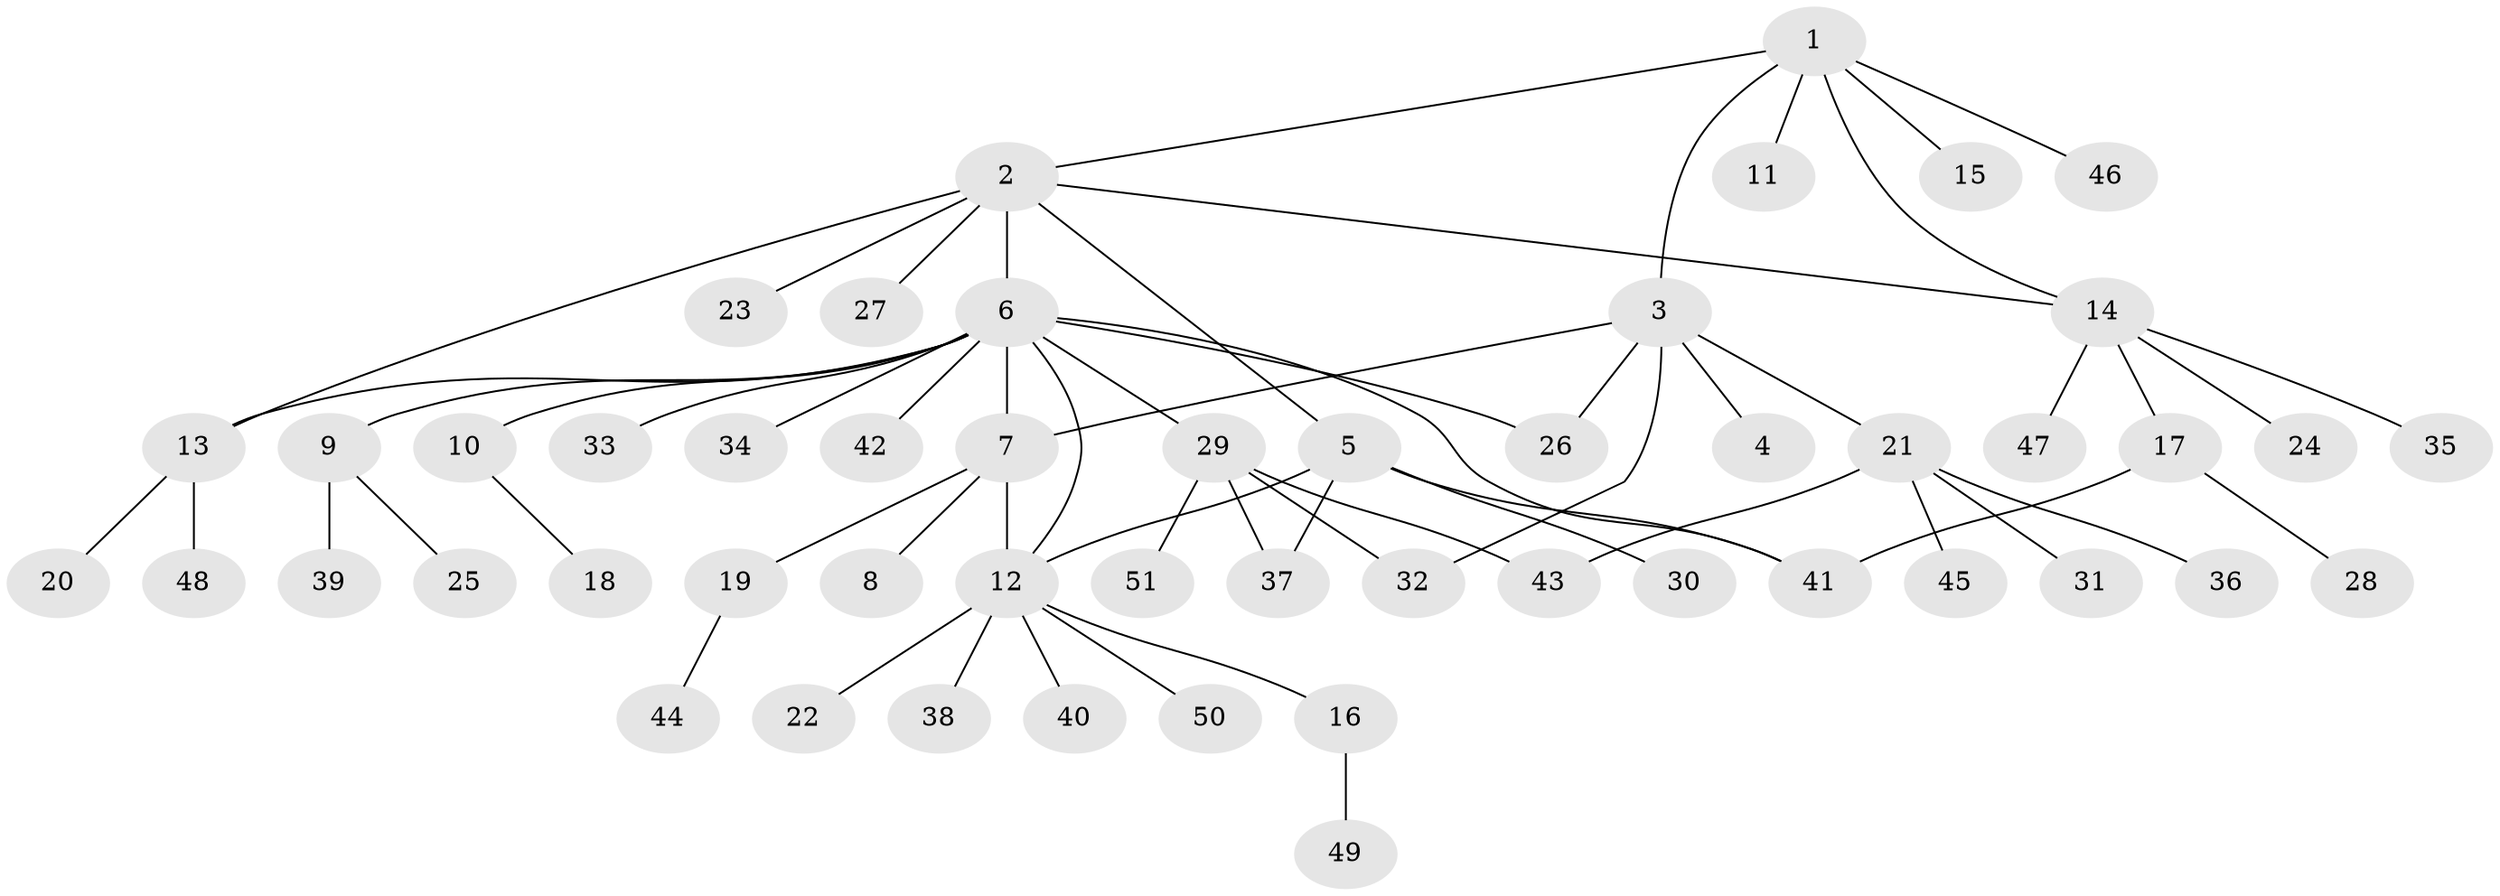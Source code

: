 // coarse degree distribution, {5: 0.07894736842105263, 6: 0.05263157894736842, 9: 0.02631578947368421, 1: 0.6578947368421053, 12: 0.02631578947368421, 10: 0.02631578947368421, 3: 0.02631578947368421, 2: 0.10526315789473684}
// Generated by graph-tools (version 1.1) at 2025/51/02/27/25 19:51:56]
// undirected, 51 vertices, 61 edges
graph export_dot {
graph [start="1"]
  node [color=gray90,style=filled];
  1;
  2;
  3;
  4;
  5;
  6;
  7;
  8;
  9;
  10;
  11;
  12;
  13;
  14;
  15;
  16;
  17;
  18;
  19;
  20;
  21;
  22;
  23;
  24;
  25;
  26;
  27;
  28;
  29;
  30;
  31;
  32;
  33;
  34;
  35;
  36;
  37;
  38;
  39;
  40;
  41;
  42;
  43;
  44;
  45;
  46;
  47;
  48;
  49;
  50;
  51;
  1 -- 2;
  1 -- 3;
  1 -- 11;
  1 -- 14;
  1 -- 15;
  1 -- 46;
  2 -- 5;
  2 -- 6;
  2 -- 13;
  2 -- 14;
  2 -- 23;
  2 -- 27;
  3 -- 4;
  3 -- 7;
  3 -- 21;
  3 -- 26;
  3 -- 32;
  5 -- 12;
  5 -- 30;
  5 -- 37;
  5 -- 41;
  6 -- 7;
  6 -- 9;
  6 -- 10;
  6 -- 12;
  6 -- 13;
  6 -- 26;
  6 -- 29;
  6 -- 33;
  6 -- 34;
  6 -- 41;
  6 -- 42;
  7 -- 8;
  7 -- 12;
  7 -- 19;
  9 -- 25;
  9 -- 39;
  10 -- 18;
  12 -- 16;
  12 -- 22;
  12 -- 38;
  12 -- 40;
  12 -- 50;
  13 -- 20;
  13 -- 48;
  14 -- 17;
  14 -- 24;
  14 -- 35;
  14 -- 47;
  16 -- 49;
  17 -- 28;
  17 -- 41;
  19 -- 44;
  21 -- 31;
  21 -- 36;
  21 -- 43;
  21 -- 45;
  29 -- 32;
  29 -- 37;
  29 -- 43;
  29 -- 51;
}

